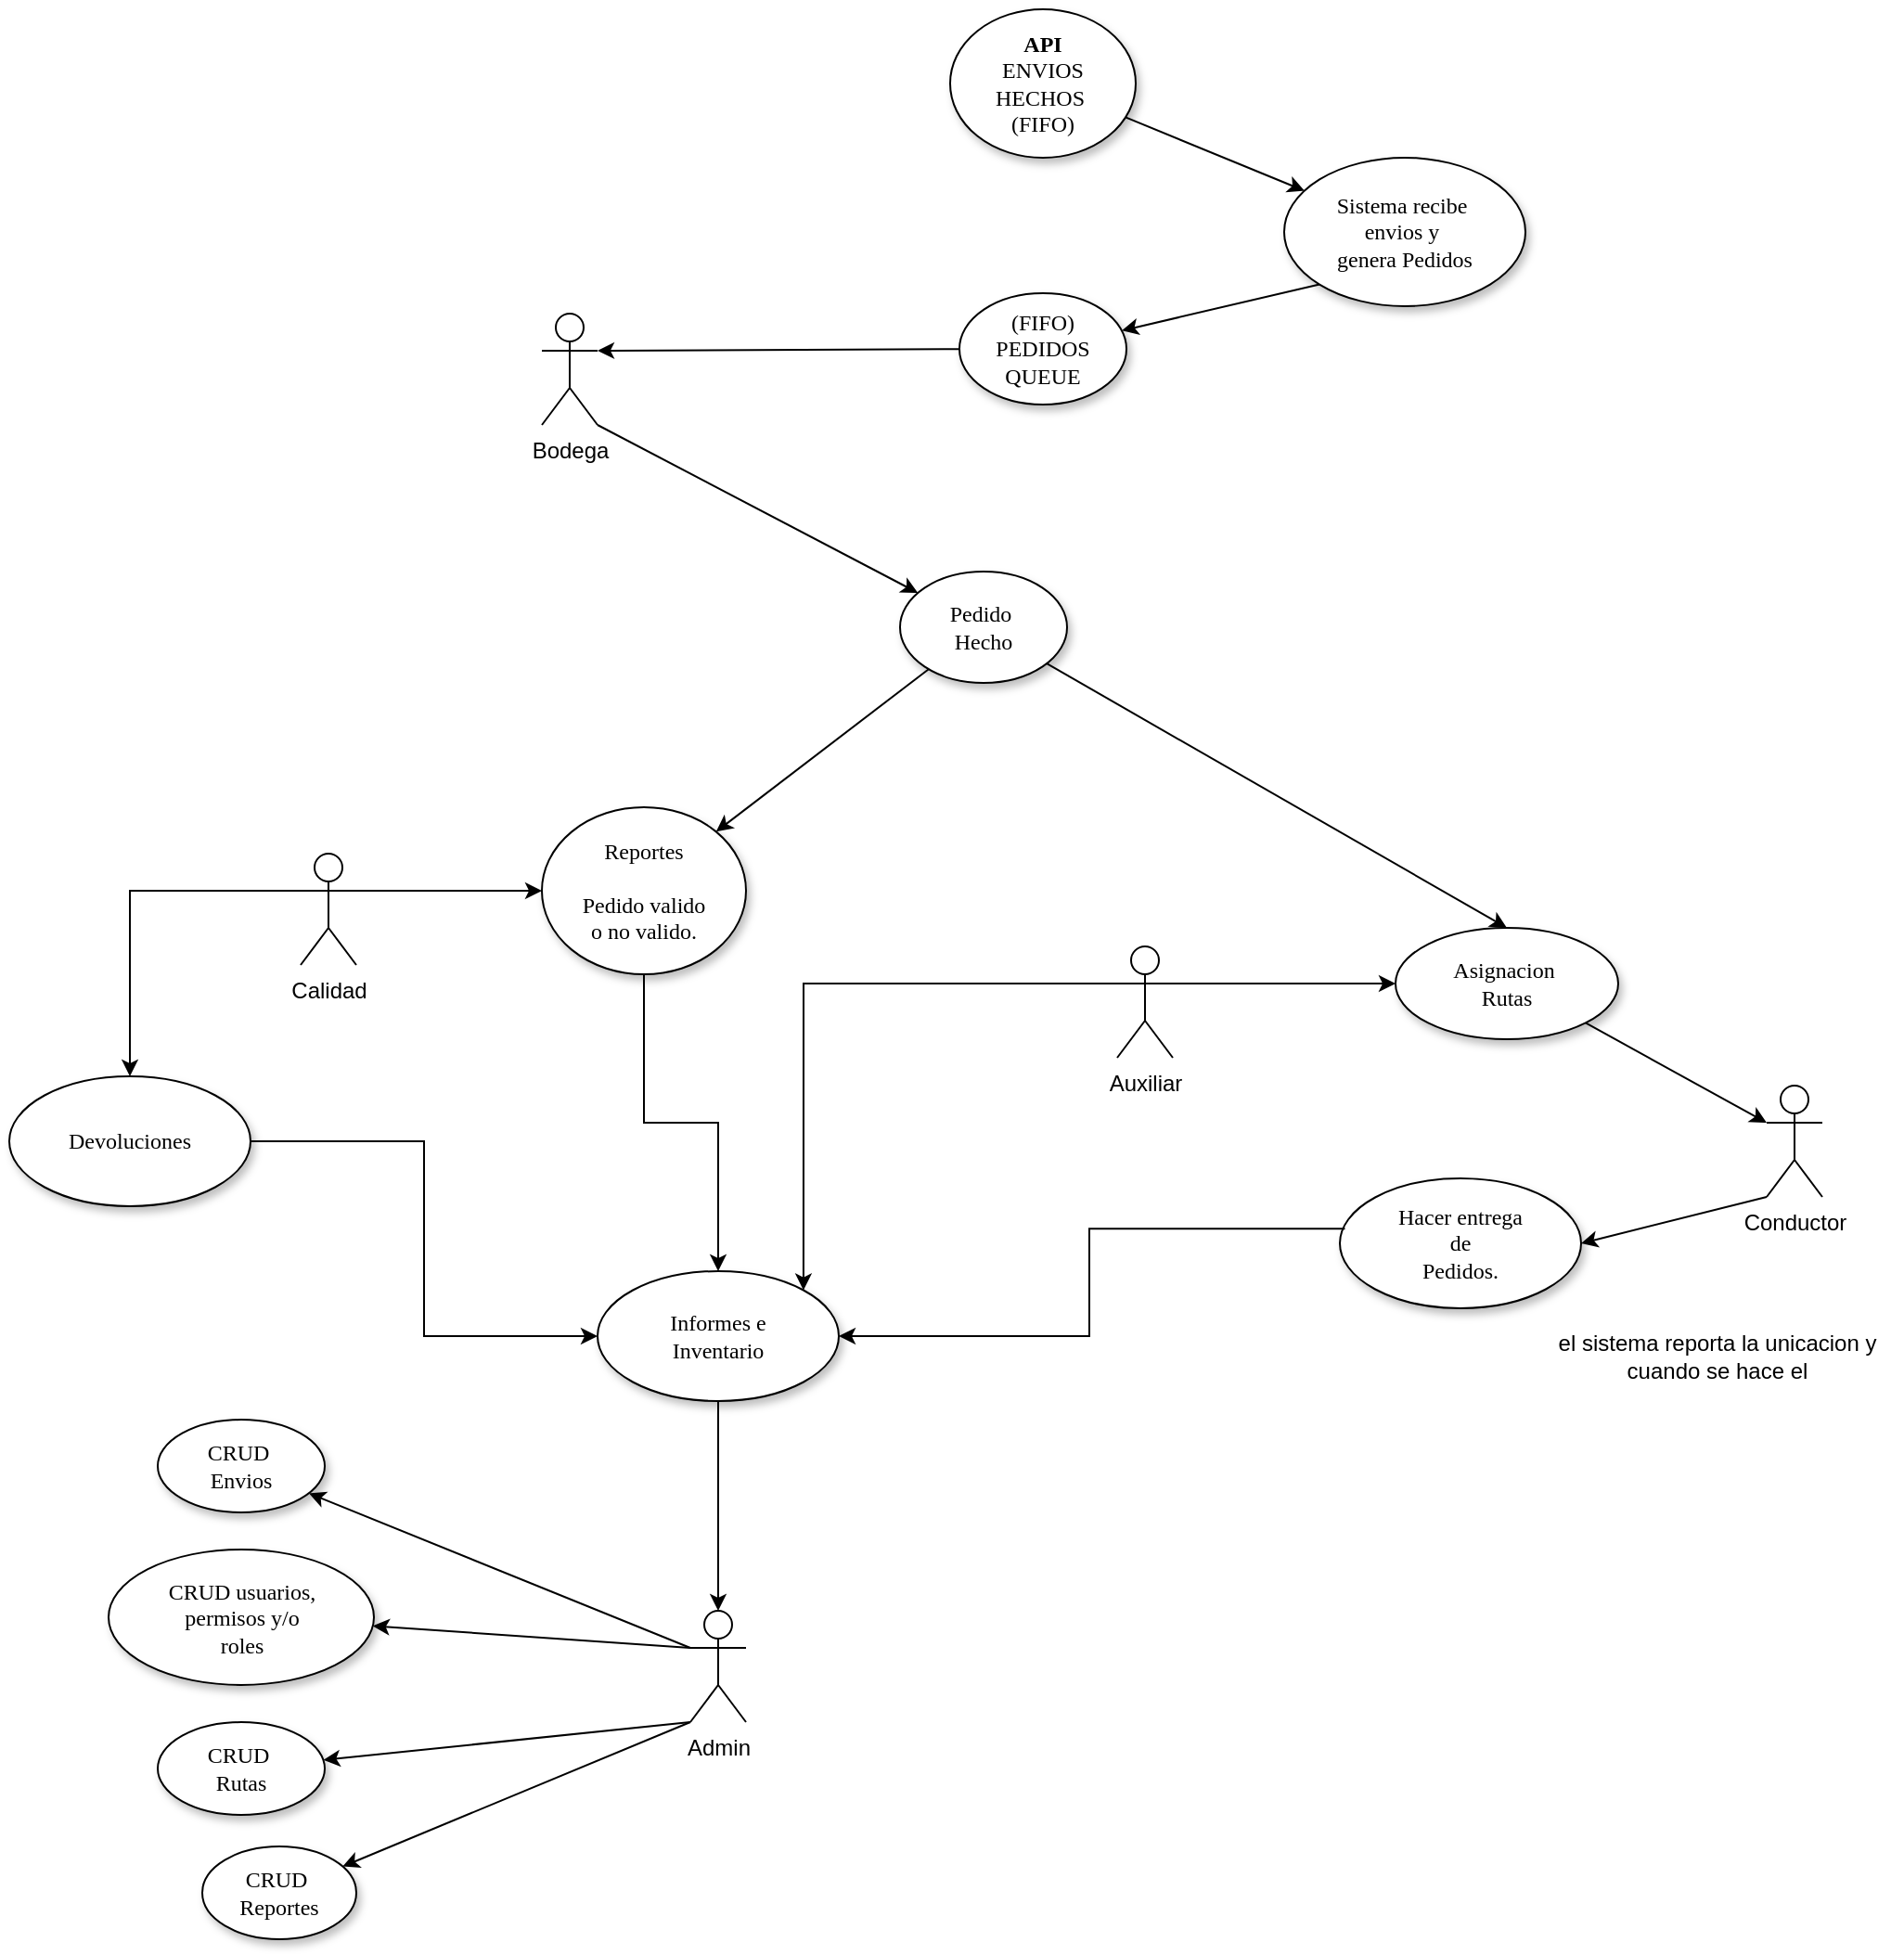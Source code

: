 <mxfile version="25.0.1" pages="2">
  <diagram name="Page-1" id="42789a77-a242-8287-6e28-9cd8cfd52e62">
    <mxGraphModel grid="1" page="1" gridSize="10" guides="1" tooltips="1" connect="1" arrows="1" fold="1" pageScale="1" pageWidth="1100" pageHeight="850" background="none" math="0" shadow="0">
      <root>
        <mxCell id="0" />
        <mxCell id="1" parent="0" />
        <mxCell id="1vUbkSMEh-zg-u3bl6Ez-1" value="&lt;div&gt;Sistema recibe&amp;nbsp;&lt;/div&gt;&lt;div&gt;envios y&amp;nbsp;&lt;/div&gt;&lt;div&gt;genera Pedidos &lt;/div&gt;" style="ellipse;whiteSpace=wrap;html=1;rounded=0;shadow=1;comic=0;labelBackgroundColor=none;strokeWidth=1;fontFamily=Verdana;fontSize=12;align=center;" vertex="1" parent="1">
          <mxGeometry x="747" y="160" width="130" height="80" as="geometry" />
        </mxCell>
        <mxCell id="1vUbkSMEh-zg-u3bl6Ez-2" value="&lt;div&gt;&lt;br&gt;&lt;/div&gt;&lt;div&gt;&lt;b&gt;API&lt;/b&gt; &lt;/div&gt;&lt;div&gt;ENVIOS&lt;br&gt;&lt;/div&gt;&lt;div&gt;HECHOS&amp;nbsp;&lt;/div&gt;&lt;div&gt;(FIFO)&lt;/div&gt;&lt;div&gt;&lt;br&gt;&lt;/div&gt;" style="ellipse;whiteSpace=wrap;html=1;rounded=0;shadow=1;comic=0;labelBackgroundColor=none;strokeWidth=1;fontFamily=Verdana;fontSize=12;align=center;" vertex="1" parent="1">
          <mxGeometry x="567" y="80" width="100" height="80" as="geometry" />
        </mxCell>
        <mxCell id="1vUbkSMEh-zg-u3bl6Ez-3" value="Bodega" style="shape=umlActor;verticalLabelPosition=bottom;verticalAlign=top;html=1;outlineConnect=0;" vertex="1" parent="1">
          <mxGeometry x="347" y="244" width="30" height="60" as="geometry" />
        </mxCell>
        <mxCell id="1vUbkSMEh-zg-u3bl6Ez-4" value="(FIFO)&lt;br&gt;PEDIDOS QUEUE" style="ellipse;whiteSpace=wrap;html=1;rounded=0;shadow=1;comic=0;labelBackgroundColor=none;strokeWidth=1;fontFamily=Verdana;fontSize=12;align=center;" vertex="1" parent="1">
          <mxGeometry x="572" y="233" width="90" height="60" as="geometry" />
        </mxCell>
        <mxCell id="1vUbkSMEh-zg-u3bl6Ez-5" value="" style="endArrow=classic;html=1;rounded=0;entryX=1;entryY=0.333;entryDx=0;entryDy=0;entryPerimeter=0;" edge="1" parent="1" source="1vUbkSMEh-zg-u3bl6Ez-4" target="1vUbkSMEh-zg-u3bl6Ez-3">
          <mxGeometry width="50" height="50" relative="1" as="geometry">
            <mxPoint x="527" y="400" as="sourcePoint" />
            <mxPoint x="627" y="460" as="targetPoint" />
          </mxGeometry>
        </mxCell>
        <mxCell id="1vUbkSMEh-zg-u3bl6Ez-6" value="" style="endArrow=classic;html=1;rounded=0;exitX=0;exitY=1;exitDx=0;exitDy=0;" edge="1" parent="1" source="1vUbkSMEh-zg-u3bl6Ez-1" target="1vUbkSMEh-zg-u3bl6Ez-4">
          <mxGeometry width="50" height="50" relative="1" as="geometry">
            <mxPoint x="530" y="486" as="sourcePoint" />
            <mxPoint x="787" y="400" as="targetPoint" />
          </mxGeometry>
        </mxCell>
        <mxCell id="1vUbkSMEh-zg-u3bl6Ez-7" value="&lt;div&gt;Pedido&amp;nbsp;&lt;/div&gt;&lt;div&gt;Hecho&lt;/div&gt;" style="ellipse;whiteSpace=wrap;html=1;rounded=0;shadow=1;comic=0;labelBackgroundColor=none;strokeWidth=1;fontFamily=Verdana;fontSize=12;align=center;" vertex="1" parent="1">
          <mxGeometry x="540" y="383" width="90" height="60" as="geometry" />
        </mxCell>
        <mxCell id="1vUbkSMEh-zg-u3bl6Ez-8" value="" style="endArrow=classic;html=1;rounded=0;exitX=1;exitY=1;exitDx=0;exitDy=0;exitPerimeter=0;" edge="1" parent="1" source="1vUbkSMEh-zg-u3bl6Ez-3" target="1vUbkSMEh-zg-u3bl6Ez-7">
          <mxGeometry width="50" height="50" relative="1" as="geometry">
            <mxPoint x="530" y="486" as="sourcePoint" />
            <mxPoint x="643" y="445" as="targetPoint" />
          </mxGeometry>
        </mxCell>
        <mxCell id="1vUbkSMEh-zg-u3bl6Ez-9" value="" style="edgeStyle=orthogonalEdgeStyle;rounded=0;orthogonalLoop=1;jettySize=auto;html=1;" edge="1" parent="1" source="1vUbkSMEh-zg-u3bl6Ez-10" target="1vUbkSMEh-zg-u3bl6Ez-23">
          <mxGeometry relative="1" as="geometry" />
        </mxCell>
        <mxCell id="1vUbkSMEh-zg-u3bl6Ez-10" value="&lt;div&gt;Reportes&lt;/div&gt;&lt;div&gt;&lt;br&gt;&lt;/div&gt;Pedido valido&lt;br&gt;o no valido." style="ellipse;whiteSpace=wrap;html=1;rounded=0;shadow=1;comic=0;labelBackgroundColor=none;strokeWidth=1;fontFamily=Verdana;fontSize=12;align=center;" vertex="1" parent="1">
          <mxGeometry x="347" y="510" width="110" height="90" as="geometry" />
        </mxCell>
        <mxCell id="1vUbkSMEh-zg-u3bl6Ez-11" style="edgeStyle=orthogonalEdgeStyle;rounded=0;orthogonalLoop=1;jettySize=auto;html=1;exitX=0;exitY=0.333;exitDx=0;exitDy=0;exitPerimeter=0;entryX=0.5;entryY=0;entryDx=0;entryDy=0;" edge="1" parent="1" source="1vUbkSMEh-zg-u3bl6Ez-12" target="1vUbkSMEh-zg-u3bl6Ez-26">
          <mxGeometry relative="1" as="geometry" />
        </mxCell>
        <mxCell id="1vUbkSMEh-zg-u3bl6Ez-12" value="Calidad" style="shape=umlActor;verticalLabelPosition=bottom;verticalAlign=top;html=1;outlineConnect=0;" vertex="1" parent="1">
          <mxGeometry x="217" y="535" width="30" height="60" as="geometry" />
        </mxCell>
        <mxCell id="1vUbkSMEh-zg-u3bl6Ez-13" value="" style="endArrow=classic;html=1;rounded=0;entryX=0.5;entryY=0;entryDx=0;entryDy=0;" edge="1" parent="1" source="1vUbkSMEh-zg-u3bl6Ez-7" target="1vUbkSMEh-zg-u3bl6Ez-16">
          <mxGeometry width="50" height="50" relative="1" as="geometry">
            <mxPoint x="957" y="510" as="sourcePoint" />
            <mxPoint x="1007" y="460" as="targetPoint" />
          </mxGeometry>
        </mxCell>
        <mxCell id="1vUbkSMEh-zg-u3bl6Ez-14" value="" style="edgeStyle=orthogonalEdgeStyle;rounded=0;orthogonalLoop=1;jettySize=auto;html=1;entryX=1;entryY=0;entryDx=0;entryDy=0;exitX=0;exitY=0.333;exitDx=0;exitDy=0;exitPerimeter=0;" edge="1" parent="1" source="1vUbkSMEh-zg-u3bl6Ez-15" target="1vUbkSMEh-zg-u3bl6Ez-23">
          <mxGeometry relative="1" as="geometry" />
        </mxCell>
        <mxCell id="1vUbkSMEh-zg-u3bl6Ez-15" value="Auxiliar" style="shape=umlActor;verticalLabelPosition=bottom;verticalAlign=top;html=1;outlineConnect=0;" vertex="1" parent="1">
          <mxGeometry x="657" y="585" width="30" height="60" as="geometry" />
        </mxCell>
        <mxCell id="1vUbkSMEh-zg-u3bl6Ez-16" value="&lt;div&gt;Asignacion&amp;nbsp;&lt;/div&gt;&lt;div&gt;Rutas&lt;/div&gt;" style="ellipse;whiteSpace=wrap;html=1;rounded=0;shadow=1;comic=0;labelBackgroundColor=none;strokeWidth=1;fontFamily=Verdana;fontSize=12;align=center;" vertex="1" parent="1">
          <mxGeometry x="807" y="575" width="120" height="60" as="geometry" />
        </mxCell>
        <mxCell id="1vUbkSMEh-zg-u3bl6Ez-17" value="" style="endArrow=classic;html=1;rounded=0;exitX=1;exitY=0.333;exitDx=0;exitDy=0;exitPerimeter=0;" edge="1" parent="1" source="1vUbkSMEh-zg-u3bl6Ez-12" target="1vUbkSMEh-zg-u3bl6Ez-10">
          <mxGeometry width="50" height="50" relative="1" as="geometry">
            <mxPoint x="-232.75" y="604.42" as="sourcePoint" />
            <mxPoint x="426.998" y="554.997" as="targetPoint" />
          </mxGeometry>
        </mxCell>
        <mxCell id="1vUbkSMEh-zg-u3bl6Ez-18" value="" style="endArrow=classic;html=1;rounded=0;exitX=1;exitY=0.333;exitDx=0;exitDy=0;exitPerimeter=0;" edge="1" parent="1" source="1vUbkSMEh-zg-u3bl6Ez-15" target="1vUbkSMEh-zg-u3bl6Ez-16">
          <mxGeometry width="50" height="50" relative="1" as="geometry">
            <mxPoint x="567" y="610" as="sourcePoint" />
            <mxPoint x="829" y="566" as="targetPoint" />
          </mxGeometry>
        </mxCell>
        <mxCell id="1vUbkSMEh-zg-u3bl6Ez-19" value="&lt;div&gt;Hacer entrega&lt;/div&gt;&lt;div&gt;de &lt;br&gt;&lt;/div&gt;&lt;div&gt;Pedidos.&lt;br&gt;&lt;/div&gt;" style="ellipse;whiteSpace=wrap;html=1;rounded=0;shadow=1;comic=0;labelBackgroundColor=none;strokeWidth=1;fontFamily=Verdana;fontSize=12;align=center;" vertex="1" parent="1">
          <mxGeometry x="777" y="710" width="130" height="70" as="geometry" />
        </mxCell>
        <mxCell id="1vUbkSMEh-zg-u3bl6Ez-20" value="Conductor" style="shape=umlActor;verticalLabelPosition=bottom;verticalAlign=top;html=1;outlineConnect=0;" vertex="1" parent="1">
          <mxGeometry x="1007" y="660" width="30" height="60" as="geometry" />
        </mxCell>
        <mxCell id="1vUbkSMEh-zg-u3bl6Ez-21" value="" style="endArrow=classic;html=1;rounded=0;entryX=1;entryY=0.5;entryDx=0;entryDy=0;exitX=0;exitY=1;exitDx=0;exitDy=0;exitPerimeter=0;" edge="1" parent="1" source="1vUbkSMEh-zg-u3bl6Ez-20" target="1vUbkSMEh-zg-u3bl6Ez-19">
          <mxGeometry width="50" height="50" relative="1" as="geometry">
            <mxPoint x="1027" y="880" as="sourcePoint" />
            <mxPoint x="832" y="730" as="targetPoint" />
          </mxGeometry>
        </mxCell>
        <mxCell id="1vUbkSMEh-zg-u3bl6Ez-22" value="" style="endArrow=classic;html=1;rounded=0;exitX=1;exitY=1;exitDx=0;exitDy=0;entryX=0;entryY=0.333;entryDx=0;entryDy=0;entryPerimeter=0;" edge="1" parent="1" source="1vUbkSMEh-zg-u3bl6Ez-16" target="1vUbkSMEh-zg-u3bl6Ez-20">
          <mxGeometry width="50" height="50" relative="1" as="geometry">
            <mxPoint x="1077" y="880" as="sourcePoint" />
            <mxPoint x="1007" y="770" as="targetPoint" />
          </mxGeometry>
        </mxCell>
        <mxCell id="1vUbkSMEh-zg-u3bl6Ez-23" value="&lt;div&gt;Informes e&lt;/div&gt;&lt;div&gt;Inventario &lt;br&gt;&lt;/div&gt;" style="ellipse;whiteSpace=wrap;html=1;rounded=0;shadow=1;comic=0;labelBackgroundColor=none;strokeWidth=1;fontFamily=Verdana;fontSize=12;align=center;" vertex="1" parent="1">
          <mxGeometry x="377" y="760" width="130" height="70" as="geometry" />
        </mxCell>
        <mxCell id="1vUbkSMEh-zg-u3bl6Ez-24" style="edgeStyle=orthogonalEdgeStyle;rounded=0;orthogonalLoop=1;jettySize=auto;html=1;exitX=0.021;exitY=0.387;exitDx=0;exitDy=0;exitPerimeter=0;entryX=1;entryY=0.5;entryDx=0;entryDy=0;" edge="1" parent="1" source="1vUbkSMEh-zg-u3bl6Ez-19" target="1vUbkSMEh-zg-u3bl6Ez-23">
          <mxGeometry relative="1" as="geometry" />
        </mxCell>
        <mxCell id="1vUbkSMEh-zg-u3bl6Ez-25" style="edgeStyle=orthogonalEdgeStyle;rounded=0;orthogonalLoop=1;jettySize=auto;html=1;entryX=0;entryY=0.5;entryDx=0;entryDy=0;" edge="1" parent="1" source="1vUbkSMEh-zg-u3bl6Ez-26" target="1vUbkSMEh-zg-u3bl6Ez-23">
          <mxGeometry relative="1" as="geometry" />
        </mxCell>
        <mxCell id="1vUbkSMEh-zg-u3bl6Ez-26" value="Devoluciones" style="ellipse;whiteSpace=wrap;html=1;rounded=0;shadow=1;comic=0;labelBackgroundColor=none;strokeWidth=1;fontFamily=Verdana;fontSize=12;align=center;" vertex="1" parent="1">
          <mxGeometry x="60" y="655" width="130" height="70" as="geometry" />
        </mxCell>
        <mxCell id="1vUbkSMEh-zg-u3bl6Ez-28" value="Admin " style="shape=umlActor;verticalLabelPosition=bottom;verticalAlign=top;html=1;outlineConnect=0;" vertex="1" parent="1">
          <mxGeometry x="427" y="943" width="30" height="60" as="geometry" />
        </mxCell>
        <mxCell id="1vUbkSMEh-zg-u3bl6Ez-29" style="edgeStyle=orthogonalEdgeStyle;rounded=0;orthogonalLoop=1;jettySize=auto;html=1;exitX=0.5;exitY=1;exitDx=0;exitDy=0;entryX=0.5;entryY=0;entryDx=0;entryDy=0;entryPerimeter=0;" edge="1" parent="1" source="1vUbkSMEh-zg-u3bl6Ez-23" target="1vUbkSMEh-zg-u3bl6Ez-28">
          <mxGeometry relative="1" as="geometry" />
        </mxCell>
        <mxCell id="1vUbkSMEh-zg-u3bl6Ez-30" value="&lt;div&gt;CRUD&amp;nbsp;&lt;/div&gt;&lt;div&gt;Envios&lt;/div&gt;" style="ellipse;whiteSpace=wrap;html=1;rounded=0;shadow=1;comic=0;labelBackgroundColor=none;strokeWidth=1;fontFamily=Verdana;fontSize=12;align=center;" vertex="1" parent="1">
          <mxGeometry x="140" y="840" width="90" height="50" as="geometry" />
        </mxCell>
        <mxCell id="1vUbkSMEh-zg-u3bl6Ez-31" value="&lt;div&gt;CRUD usuarios,&lt;/div&gt;&lt;div&gt;permisos y/o&lt;br&gt;&lt;/div&gt;&lt;div&gt;roles&lt;br&gt;&lt;/div&gt;" style="ellipse;whiteSpace=wrap;html=1;rounded=0;shadow=1;comic=0;labelBackgroundColor=none;strokeWidth=1;fontFamily=Verdana;fontSize=12;align=center;" vertex="1" parent="1">
          <mxGeometry x="113.5" y="910" width="143" height="73" as="geometry" />
        </mxCell>
        <mxCell id="1vUbkSMEh-zg-u3bl6Ez-33" value="" style="endArrow=classic;html=1;rounded=0;entryX=1;entryY=0;entryDx=0;entryDy=0;" edge="1" parent="1" source="1vUbkSMEh-zg-u3bl6Ez-7" target="1vUbkSMEh-zg-u3bl6Ez-10">
          <mxGeometry width="50" height="50" relative="1" as="geometry">
            <mxPoint x="535" y="473" as="sourcePoint" />
            <mxPoint x="501" y="400" as="targetPoint" />
          </mxGeometry>
        </mxCell>
        <mxCell id="1vUbkSMEh-zg-u3bl6Ez-34" value="el sistema reporta la unicacion y &lt;br&gt;cuando se hace el " style="text;html=1;align=center;verticalAlign=middle;resizable=0;points=[];autosize=1;strokeColor=none;fillColor=none;" vertex="1" parent="1">
          <mxGeometry x="880" y="786" width="200" height="40" as="geometry" />
        </mxCell>
        <mxCell id="1vUbkSMEh-zg-u3bl6Ez-35" value="" style="endArrow=classic;html=1;rounded=0;" edge="1" parent="1" source="1vUbkSMEh-zg-u3bl6Ez-2" target="1vUbkSMEh-zg-u3bl6Ez-1">
          <mxGeometry width="50" height="50" relative="1" as="geometry">
            <mxPoint x="776" y="238" as="sourcePoint" />
            <mxPoint x="670" y="263" as="targetPoint" />
          </mxGeometry>
        </mxCell>
        <mxCell id="IOoxeKuL4cRhArYhOOwJ-2" value="" style="endArrow=classic;html=1;rounded=0;exitX=0;exitY=0.333;exitDx=0;exitDy=0;exitPerimeter=0;" edge="1" parent="1" source="1vUbkSMEh-zg-u3bl6Ez-28" target="1vUbkSMEh-zg-u3bl6Ez-30">
          <mxGeometry width="50" height="50" relative="1" as="geometry">
            <mxPoint x="390" y="940" as="sourcePoint" />
            <mxPoint x="570" y="950" as="targetPoint" />
          </mxGeometry>
        </mxCell>
        <mxCell id="IOoxeKuL4cRhArYhOOwJ-3" value="" style="endArrow=classic;html=1;rounded=0;exitX=0;exitY=0.333;exitDx=0;exitDy=0;exitPerimeter=0;" edge="1" parent="1" source="1vUbkSMEh-zg-u3bl6Ez-28" target="1vUbkSMEh-zg-u3bl6Ez-31">
          <mxGeometry width="50" height="50" relative="1" as="geometry">
            <mxPoint x="380" y="1000" as="sourcePoint" />
            <mxPoint x="205" y="894" as="targetPoint" />
          </mxGeometry>
        </mxCell>
        <mxCell id="IOoxeKuL4cRhArYhOOwJ-4" value="&lt;div&gt;CRUD&amp;nbsp;&lt;/div&gt;&lt;div&gt;Rutas&lt;br&gt;&lt;/div&gt;" style="ellipse;whiteSpace=wrap;html=1;rounded=0;shadow=1;comic=0;labelBackgroundColor=none;strokeWidth=1;fontFamily=Verdana;fontSize=12;align=center;" vertex="1" parent="1">
          <mxGeometry x="140" y="1003" width="90" height="50" as="geometry" />
        </mxCell>
        <mxCell id="IOoxeKuL4cRhArYhOOwJ-5" value="" style="endArrow=classic;html=1;rounded=0;exitX=0;exitY=1;exitDx=0;exitDy=0;exitPerimeter=0;" edge="1" parent="1" source="1vUbkSMEh-zg-u3bl6Ez-28" target="IOoxeKuL4cRhArYhOOwJ-4">
          <mxGeometry width="50" height="50" relative="1" as="geometry">
            <mxPoint x="437" y="973" as="sourcePoint" />
            <mxPoint x="247" y="976" as="targetPoint" />
          </mxGeometry>
        </mxCell>
        <mxCell id="IOoxeKuL4cRhArYhOOwJ-6" value="&lt;div&gt;CRUD&amp;nbsp;&lt;/div&gt;&lt;div&gt;Reportes&lt;br&gt;&lt;/div&gt;" style="ellipse;whiteSpace=wrap;html=1;rounded=0;shadow=1;comic=0;labelBackgroundColor=none;strokeWidth=1;fontFamily=Verdana;fontSize=12;align=center;" vertex="1" parent="1">
          <mxGeometry x="164" y="1070" width="83" height="50" as="geometry" />
        </mxCell>
        <mxCell id="IOoxeKuL4cRhArYhOOwJ-7" value="" style="endArrow=classic;html=1;rounded=0;exitX=0;exitY=1;exitDx=0;exitDy=0;exitPerimeter=0;" edge="1" parent="1" source="1vUbkSMEh-zg-u3bl6Ez-28" target="IOoxeKuL4cRhArYhOOwJ-6">
          <mxGeometry width="50" height="50" relative="1" as="geometry">
            <mxPoint x="427" y="1223" as="sourcePoint" />
            <mxPoint x="570" y="1210" as="targetPoint" />
          </mxGeometry>
        </mxCell>
        <mxCell id="IOoxeKuL4cRhArYhOOwJ-9" style="edgeStyle=orthogonalEdgeStyle;rounded=0;orthogonalLoop=1;jettySize=auto;html=1;exitX=0.5;exitY=1;exitDx=0;exitDy=0;" edge="1" parent="1" source="1vUbkSMEh-zg-u3bl6Ez-31" target="1vUbkSMEh-zg-u3bl6Ez-31">
          <mxGeometry relative="1" as="geometry" />
        </mxCell>
      </root>
    </mxGraphModel>
  </diagram>
  <diagram id="8BEyz2aeNspvkXsTCQm_" name="Página-2">
    <mxGraphModel grid="1" page="1" gridSize="10" guides="1" tooltips="1" connect="1" arrows="1" fold="1" pageScale="1" pageWidth="827" pageHeight="1169" math="0" shadow="0">
      <root>
        <mxCell id="0" />
        <mxCell id="1" parent="0" />
        <mxCell id="wSmOKI-jgG0Ggf6m2X7_-57" style="edgeStyle=orthogonalEdgeStyle;rounded=0;orthogonalLoop=1;jettySize=auto;html=1;entryX=0;entryY=0.5;entryDx=0;entryDy=0;" edge="1" parent="1" source="wSmOKI-jgG0Ggf6m2X7_-42" target="wSmOKI-jgG0Ggf6m2X7_-56">
          <mxGeometry relative="1" as="geometry" />
        </mxCell>
        <mxCell id="wSmOKI-jgG0Ggf6m2X7_-42" value="DS&lt;div&gt;DATA STRUCTURES&lt;/div&gt;" style="ellipse;whiteSpace=wrap;html=1;" vertex="1" parent="1">
          <mxGeometry x="180" y="310" width="140" height="80" as="geometry" />
        </mxCell>
        <mxCell id="wSmOKI-jgG0Ggf6m2X7_-50" value="NODOS&amp;nbsp;&lt;div&gt;or&lt;/div&gt;&lt;div&gt;GRAFOS&lt;/div&gt;" style="ellipse;whiteSpace=wrap;html=1;" vertex="1" parent="1">
          <mxGeometry x="60" y="720" width="120" height="80" as="geometry" />
        </mxCell>
        <mxCell id="wSmOKI-jgG0Ggf6m2X7_-51" value="Arboles" style="ellipse;whiteSpace=wrap;html=1;" vertex="1" parent="1">
          <mxGeometry x="230" y="730" width="120" height="80" as="geometry" />
        </mxCell>
        <mxCell id="wSmOKI-jgG0Ggf6m2X7_-52" value="sets" style="ellipse;whiteSpace=wrap;html=1;" vertex="1" parent="1">
          <mxGeometry x="410" y="700" width="120" height="80" as="geometry" />
        </mxCell>
        <mxCell id="wSmOKI-jgG0Ggf6m2X7_-53" value="stacks&amp;nbsp;" style="ellipse;whiteSpace=wrap;html=1;" vertex="1" parent="1">
          <mxGeometry x="530" y="585" width="120" height="80" as="geometry" />
        </mxCell>
        <mxCell id="wSmOKI-jgG0Ggf6m2X7_-54" value="colas" style="ellipse;whiteSpace=wrap;html=1;" vertex="1" parent="1">
          <mxGeometry x="530" y="290" width="120" height="80" as="geometry" />
        </mxCell>
        <mxCell id="wSmOKI-jgG0Ggf6m2X7_-55" value="Mapas" style="ellipse;whiteSpace=wrap;html=1;" vertex="1" parent="1">
          <mxGeometry x="560" y="450" width="120" height="80" as="geometry" />
        </mxCell>
        <mxCell id="wSmOKI-jgG0Ggf6m2X7_-60" style="edgeStyle=orthogonalEdgeStyle;rounded=0;orthogonalLoop=1;jettySize=auto;html=1;" edge="1" parent="1" source="wSmOKI-jgG0Ggf6m2X7_-56" target="wSmOKI-jgG0Ggf6m2X7_-59">
          <mxGeometry relative="1" as="geometry" />
        </mxCell>
        <mxCell id="wSmOKI-jgG0Ggf6m2X7_-56" value="Arryas&lt;div&gt;&lt;br&gt;&lt;/div&gt;" style="ellipse;whiteSpace=wrap;html=1;" vertex="1" parent="1">
          <mxGeometry x="500" y="150" width="120" height="70" as="geometry" />
        </mxCell>
        <mxCell id="wSmOKI-jgG0Ggf6m2X7_-58" value="0. DATO 1&lt;div&gt;1. DATO 2&lt;/div&gt;&lt;div&gt;2, DATO 3&lt;/div&gt;" style="whiteSpace=wrap;html=1;aspect=fixed;" vertex="1" parent="1">
          <mxGeometry x="1241" y="20" width="90" height="90" as="geometry" />
        </mxCell>
        <mxCell id="wSmOKI-jgG0Ggf6m2X7_-59" value="List&lt;div&gt;Array&lt;/div&gt;&lt;div&gt;ArrayList&lt;/div&gt;&lt;div&gt;LinkedList&lt;/div&gt;&lt;div&gt;&lt;div&gt;&lt;br&gt;&lt;/div&gt;&lt;/div&gt;" style="ellipse;whiteSpace=wrap;html=1;" vertex="1" parent="1">
          <mxGeometry x="750" y="140" width="130" height="90" as="geometry" />
        </mxCell>
        <mxCell id="wSmOKI-jgG0Ggf6m2X7_-63" style="edgeStyle=orthogonalEdgeStyle;rounded=0;orthogonalLoop=1;jettySize=auto;html=1;exitX=1;exitY=0.5;exitDx=0;exitDy=0;entryX=0;entryY=0.5;entryDx=0;entryDy=0;" edge="1" parent="1" source="wSmOKI-jgG0Ggf6m2X7_-61" target="wSmOKI-jgG0Ggf6m2X7_-62">
          <mxGeometry relative="1" as="geometry" />
        </mxCell>
        <mxCell id="wSmOKI-jgG0Ggf6m2X7_-61" value="1" style="whiteSpace=wrap;html=1;aspect=fixed;" vertex="1" parent="1">
          <mxGeometry x="1610" y="240" width="80" height="80" as="geometry" />
        </mxCell>
        <mxCell id="wSmOKI-jgG0Ggf6m2X7_-67" style="edgeStyle=orthogonalEdgeStyle;rounded=0;orthogonalLoop=1;jettySize=auto;html=1;exitX=1;exitY=0.5;exitDx=0;exitDy=0;entryX=0;entryY=0.5;entryDx=0;entryDy=0;" edge="1" parent="1" source="wSmOKI-jgG0Ggf6m2X7_-62" target="wSmOKI-jgG0Ggf6m2X7_-64">
          <mxGeometry relative="1" as="geometry">
            <mxPoint x="1900" y="280" as="targetPoint" />
          </mxGeometry>
        </mxCell>
        <mxCell id="wSmOKI-jgG0Ggf6m2X7_-62" value="1" style="whiteSpace=wrap;html=1;aspect=fixed;" vertex="1" parent="1">
          <mxGeometry x="1750" y="240" width="80" height="80" as="geometry" />
        </mxCell>
        <mxCell id="wSmOKI-jgG0Ggf6m2X7_-70" style="edgeStyle=orthogonalEdgeStyle;rounded=0;orthogonalLoop=1;jettySize=auto;html=1;entryX=0;entryY=0.5;entryDx=0;entryDy=0;" edge="1" parent="1" source="wSmOKI-jgG0Ggf6m2X7_-64" target="wSmOKI-jgG0Ggf6m2X7_-69">
          <mxGeometry relative="1" as="geometry" />
        </mxCell>
        <mxCell id="wSmOKI-jgG0Ggf6m2X7_-64" value="9" style="whiteSpace=wrap;html=1;aspect=fixed;" vertex="1" parent="1">
          <mxGeometry x="1920.5" y="250" width="80" height="80" as="geometry" />
        </mxCell>
        <mxCell id="wSmOKI-jgG0Ggf6m2X7_-65" value="2" style="whiteSpace=wrap;html=1;aspect=fixed;" vertex="1" parent="1">
          <mxGeometry x="2380" y="250" width="80" height="80" as="geometry" />
        </mxCell>
        <mxCell id="wSmOKI-jgG0Ggf6m2X7_-68" style="edgeStyle=orthogonalEdgeStyle;rounded=0;orthogonalLoop=1;jettySize=auto;html=1;entryX=0;entryY=0.5;entryDx=0;entryDy=0;" edge="1" parent="1" source="wSmOKI-jgG0Ggf6m2X7_-66" target="wSmOKI-jgG0Ggf6m2X7_-65">
          <mxGeometry relative="1" as="geometry" />
        </mxCell>
        <mxCell id="wSmOKI-jgG0Ggf6m2X7_-66" value="2" style="whiteSpace=wrap;html=1;aspect=fixed;" vertex="1" parent="1">
          <mxGeometry x="2220" y="250" width="80" height="80" as="geometry" />
        </mxCell>
        <mxCell id="wSmOKI-jgG0Ggf6m2X7_-71" style="edgeStyle=orthogonalEdgeStyle;rounded=0;orthogonalLoop=1;jettySize=auto;html=1;" edge="1" parent="1" source="wSmOKI-jgG0Ggf6m2X7_-69" target="wSmOKI-jgG0Ggf6m2X7_-66">
          <mxGeometry relative="1" as="geometry" />
        </mxCell>
        <mxCell id="wSmOKI-jgG0Ggf6m2X7_-69" value="9" style="whiteSpace=wrap;html=1;aspect=fixed;" vertex="1" parent="1">
          <mxGeometry x="2060" y="250" width="80" height="80" as="geometry" />
        </mxCell>
      </root>
    </mxGraphModel>
  </diagram>
</mxfile>
